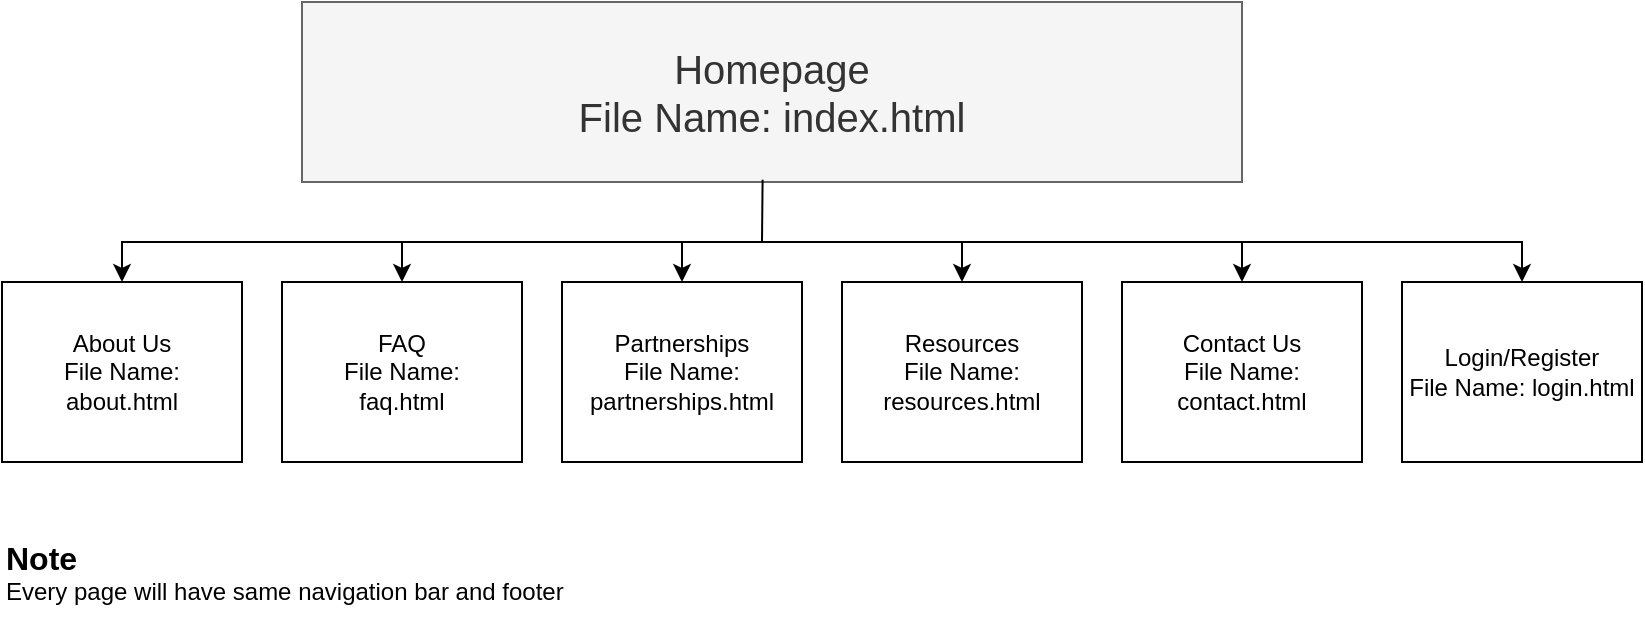<mxfile version="26.0.9">
  <diagram name="Page-1" id="Hm0FOieZo1bQabxKpgn-">
    <mxGraphModel dx="984" dy="592" grid="1" gridSize="10" guides="1" tooltips="1" connect="1" arrows="1" fold="1" page="1" pageScale="1" pageWidth="850" pageHeight="1100" math="0" shadow="0">
      <root>
        <mxCell id="0" />
        <mxCell id="1" parent="0" />
        <mxCell id="2QoLX_qyOSyjQX9BgWTQ-1" value="Homepage&lt;div&gt;File Name: index.html&lt;/div&gt;" style="rounded=0;whiteSpace=wrap;html=1;fillColor=#f5f5f5;fontColor=#333333;strokeColor=#666666;fontSize=20;" parent="1" vertex="1">
          <mxGeometry x="170" y="20" width="470" height="90" as="geometry" />
        </mxCell>
        <mxCell id="2QoLX_qyOSyjQX9BgWTQ-2" value="About Us&lt;div&gt;File Name:&lt;/div&gt;&lt;div&gt;about.html&lt;/div&gt;" style="rounded=0;whiteSpace=wrap;html=1;" parent="1" vertex="1">
          <mxGeometry x="20" y="160" width="120" height="90" as="geometry" />
        </mxCell>
        <mxCell id="2QoLX_qyOSyjQX9BgWTQ-3" value="FAQ&lt;div&gt;File Name:&lt;/div&gt;&lt;div&gt;faq.html&lt;/div&gt;" style="rounded=0;whiteSpace=wrap;html=1;" parent="1" vertex="1">
          <mxGeometry x="160" y="160" width="120" height="90" as="geometry" />
        </mxCell>
        <mxCell id="2QoLX_qyOSyjQX9BgWTQ-4" value="&lt;div&gt;Partnerships&lt;/div&gt;&lt;div&gt;File Name:&lt;/div&gt;&lt;div&gt;partnerships.html&lt;/div&gt;" style="rounded=0;whiteSpace=wrap;html=1;" parent="1" vertex="1">
          <mxGeometry x="300" y="160" width="120" height="90" as="geometry" />
        </mxCell>
        <mxCell id="2QoLX_qyOSyjQX9BgWTQ-5" value="Contact Us&lt;div&gt;File Name: contact.html&lt;/div&gt;" style="rounded=0;whiteSpace=wrap;html=1;" parent="1" vertex="1">
          <mxGeometry x="580" y="160" width="120" height="90" as="geometry" />
        </mxCell>
        <mxCell id="2QoLX_qyOSyjQX9BgWTQ-6" value="Resources&lt;div&gt;File Name: resources.html&lt;/div&gt;" style="rounded=0;whiteSpace=wrap;html=1;" parent="1" vertex="1">
          <mxGeometry x="440" y="160" width="120" height="90" as="geometry" />
        </mxCell>
        <mxCell id="2QoLX_qyOSyjQX9BgWTQ-7" value="Login/Register&lt;div&gt;File Name: login.html&lt;/div&gt;" style="rounded=0;whiteSpace=wrap;html=1;" parent="1" vertex="1">
          <mxGeometry x="720" y="160" width="120" height="90" as="geometry" />
        </mxCell>
        <mxCell id="2QoLX_qyOSyjQX9BgWTQ-10" value="" style="endArrow=classic;html=1;rounded=0;entryX=0.5;entryY=0;entryDx=0;entryDy=0;" parent="1" target="2QoLX_qyOSyjQX9BgWTQ-2" edge="1">
          <mxGeometry width="50" height="50" relative="1" as="geometry">
            <mxPoint x="400" y="140" as="sourcePoint" />
            <mxPoint x="450" y="320" as="targetPoint" />
            <Array as="points">
              <mxPoint x="80" y="140" />
            </Array>
          </mxGeometry>
        </mxCell>
        <mxCell id="2QoLX_qyOSyjQX9BgWTQ-11" value="" style="endArrow=none;html=1;rounded=0;entryX=0.49;entryY=0.988;entryDx=0;entryDy=0;entryPerimeter=0;" parent="1" target="2QoLX_qyOSyjQX9BgWTQ-1" edge="1">
          <mxGeometry width="50" height="50" relative="1" as="geometry">
            <mxPoint x="400" y="140" as="sourcePoint" />
            <mxPoint x="350" y="210" as="targetPoint" />
          </mxGeometry>
        </mxCell>
        <mxCell id="2QoLX_qyOSyjQX9BgWTQ-12" value="" style="endArrow=classic;html=1;rounded=0;entryX=0.5;entryY=0;entryDx=0;entryDy=0;" parent="1" target="2QoLX_qyOSyjQX9BgWTQ-3" edge="1">
          <mxGeometry width="50" height="50" relative="1" as="geometry">
            <mxPoint x="220" y="140" as="sourcePoint" />
            <mxPoint x="330" y="180" as="targetPoint" />
          </mxGeometry>
        </mxCell>
        <mxCell id="2QoLX_qyOSyjQX9BgWTQ-14" value="" style="endArrow=classic;html=1;rounded=0;entryX=0.5;entryY=0;entryDx=0;entryDy=0;" parent="1" target="2QoLX_qyOSyjQX9BgWTQ-7" edge="1">
          <mxGeometry width="50" height="50" relative="1" as="geometry">
            <mxPoint x="400" y="140" as="sourcePoint" />
            <mxPoint x="700" y="140" as="targetPoint" />
            <Array as="points">
              <mxPoint x="780" y="140" />
            </Array>
          </mxGeometry>
        </mxCell>
        <mxCell id="2QoLX_qyOSyjQX9BgWTQ-15" value="" style="endArrow=classic;html=1;rounded=0;entryX=0.5;entryY=0;entryDx=0;entryDy=0;" parent="1" target="2QoLX_qyOSyjQX9BgWTQ-6" edge="1">
          <mxGeometry width="50" height="50" relative="1" as="geometry">
            <mxPoint x="500" y="140" as="sourcePoint" />
            <mxPoint x="550" y="180" as="targetPoint" />
          </mxGeometry>
        </mxCell>
        <mxCell id="2QoLX_qyOSyjQX9BgWTQ-17" value="" style="endArrow=classic;html=1;rounded=0;entryX=0.5;entryY=0;entryDx=0;entryDy=0;" parent="1" target="2QoLX_qyOSyjQX9BgWTQ-4" edge="1">
          <mxGeometry width="50" height="50" relative="1" as="geometry">
            <mxPoint x="360" y="140" as="sourcePoint" />
            <mxPoint x="390" y="200" as="targetPoint" />
          </mxGeometry>
        </mxCell>
        <mxCell id="2QoLX_qyOSyjQX9BgWTQ-18" value="" style="endArrow=classic;html=1;rounded=0;entryX=0.5;entryY=0;entryDx=0;entryDy=0;" parent="1" target="2QoLX_qyOSyjQX9BgWTQ-5" edge="1">
          <mxGeometry width="50" height="50" relative="1" as="geometry">
            <mxPoint x="640" y="140" as="sourcePoint" />
            <mxPoint x="660" y="200" as="targetPoint" />
          </mxGeometry>
        </mxCell>
        <mxCell id="EQFAO8d1l5EPb8XXR5MC-6" value="&lt;b&gt;&lt;font style=&quot;font-size: 16px;&quot;&gt;Note&lt;/font&gt;&lt;/b&gt;&lt;div&gt;Every page will have same navigation bar and footer&lt;/div&gt;" style="text;html=1;align=left;verticalAlign=middle;resizable=0;points=[];autosize=1;strokeColor=none;fillColor=none;" vertex="1" parent="1">
          <mxGeometry x="20" y="280" width="300" height="50" as="geometry" />
        </mxCell>
      </root>
    </mxGraphModel>
  </diagram>
</mxfile>
